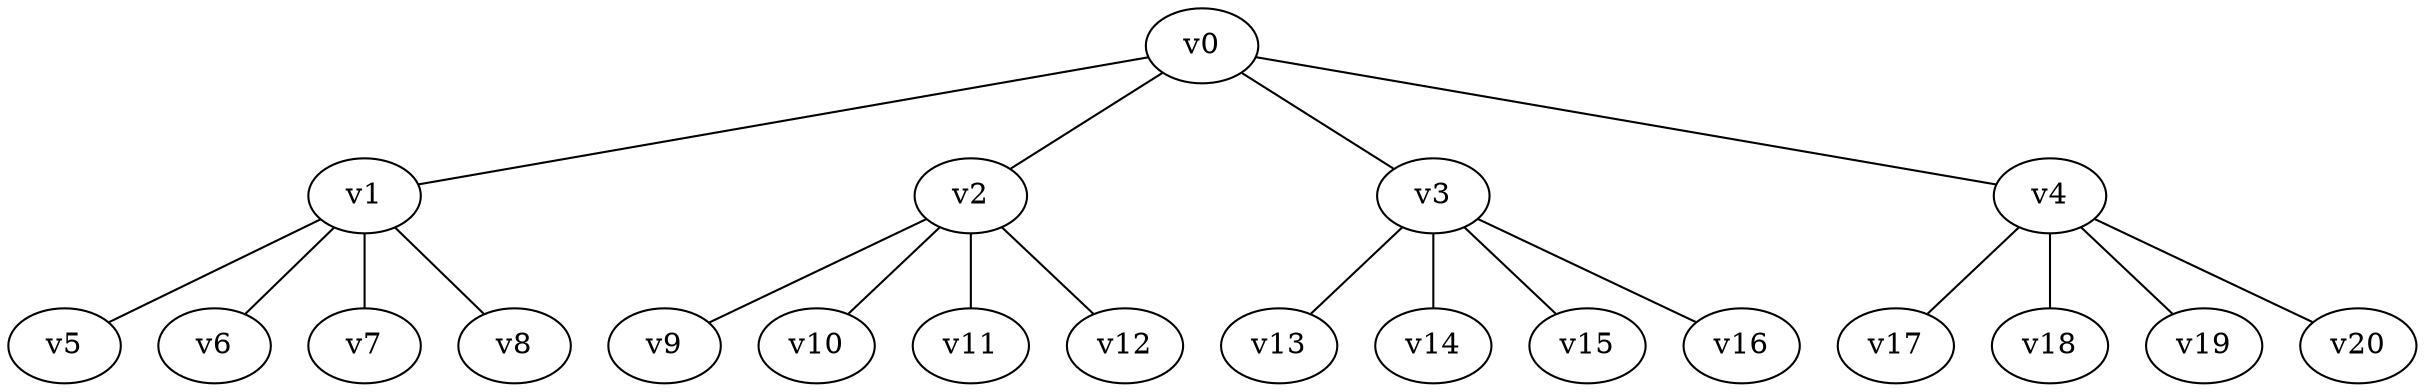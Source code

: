 graph G {
v0 -- v1
v0 -- v2
v0 -- v3
v0 -- v4
v1 -- v5
v1 -- v6
v1 -- v7
v1 -- v8
v2 -- v9
v2 -- v10
v2 -- v11
v2 -- v12
v3 -- v13
v3 -- v14
v3 -- v15
v3 -- v16
v4 -- v17
v4 -- v18
v4 -- v19
v4 -- v20
}
